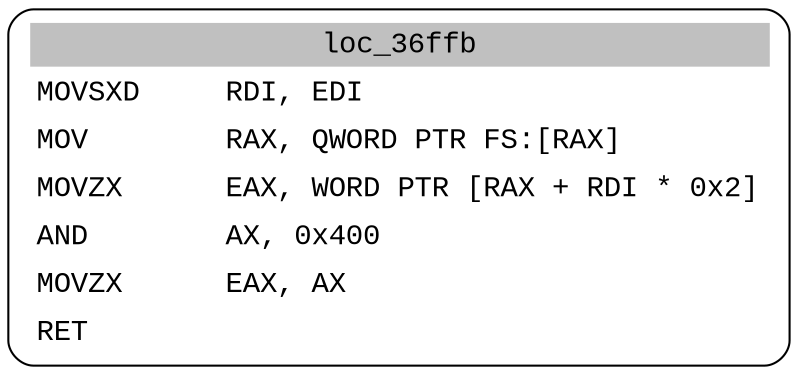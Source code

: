 digraph asm_graph {
1941 [
shape="Mrecord" fontname="Courier New"label =<<table border="0" cellborder="0" cellpadding="3"><tr><td align="center" colspan="2" bgcolor="grey">loc_36ffb</td></tr><tr><td align="left">MOVSXD     RDI, EDI</td></tr><tr><td align="left">MOV        RAX, QWORD PTR FS:[RAX]</td></tr><tr><td align="left">MOVZX      EAX, WORD PTR [RAX + RDI * 0x2]</td></tr><tr><td align="left">AND        AX, 0x400</td></tr><tr><td align="left">MOVZX      EAX, AX</td></tr><tr><td align="left">RET        </td></tr></table>> ];
}